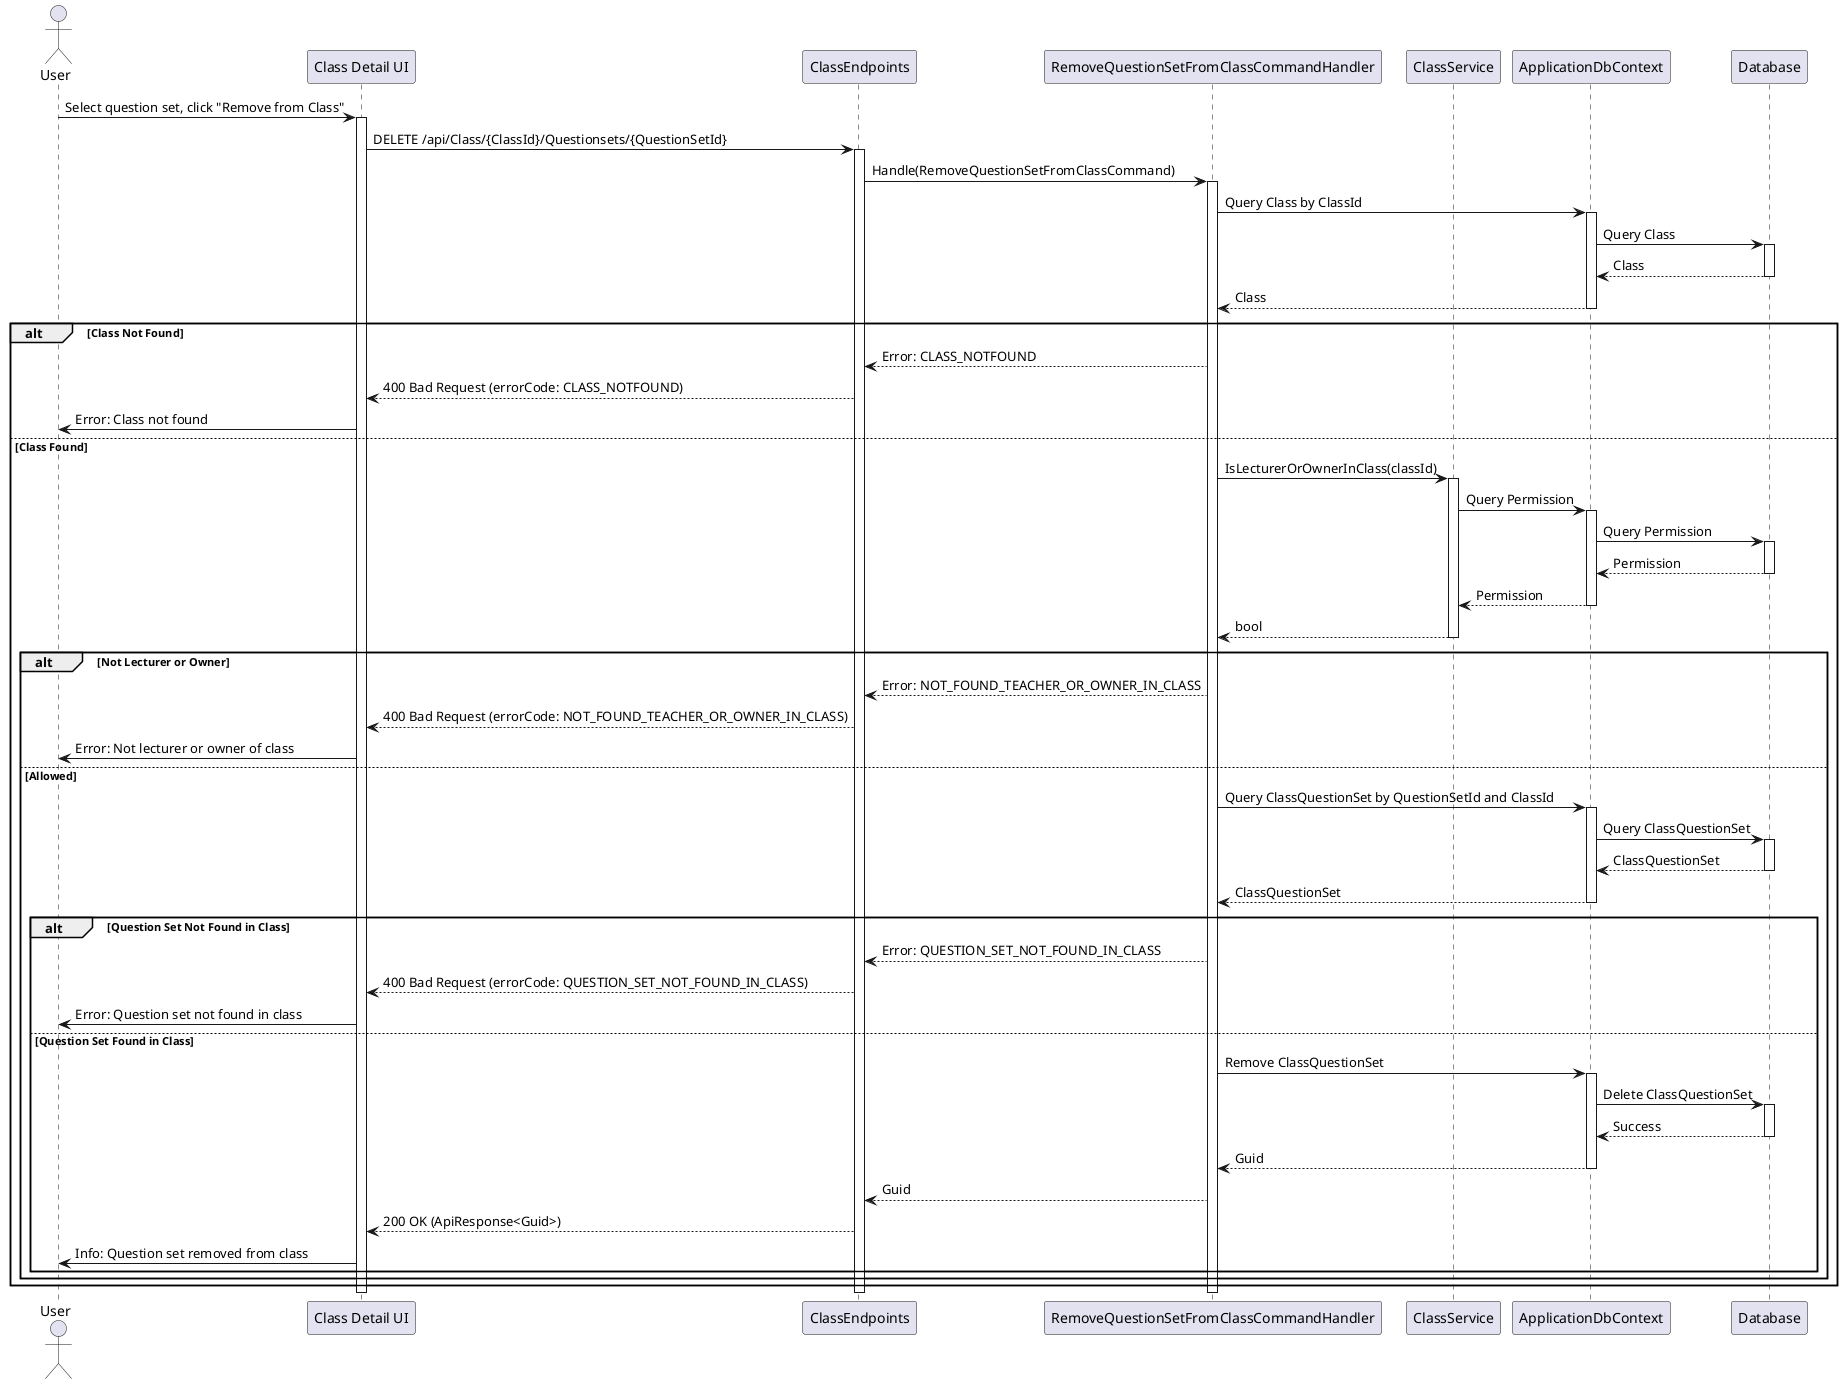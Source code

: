 @startuml
actor User
participant "Class Detail UI" as UI
participant ClassEndpoints
participant RemoveQuestionSetFromClassCommandHandler as Handler
participant ClassService
participant ApplicationDbContext
participant Database

User -> UI : Select question set, click "Remove from Class"
activate UI
UI -> ClassEndpoints : DELETE /api/Class/{ClassId}/Questionsets/{QuestionSetId}
activate ClassEndpoints
ClassEndpoints -> Handler : Handle(RemoveQuestionSetFromClassCommand)
activate Handler
Handler -> ApplicationDbContext : Query Class by ClassId
activate ApplicationDbContext
ApplicationDbContext -> Database : Query Class
activate Database
Database --> ApplicationDbContext : Class
deactivate Database
ApplicationDbContext --> Handler : Class
deactivate ApplicationDbContext
alt Class Not Found
    Handler --> ClassEndpoints : Error: CLASS_NOTFOUND
    ClassEndpoints --> UI : 400 Bad Request (errorCode: CLASS_NOTFOUND)
    UI -> User : Error: Class not found
else Class Found
    Handler -> ClassService : IsLecturerOrOwnerInClass(classId)
    activate ClassService
    ClassService -> ApplicationDbContext : Query Permission
    activate ApplicationDbContext
    ApplicationDbContext -> Database : Query Permission
    activate Database
    Database --> ApplicationDbContext : Permission
    deactivate Database
    ApplicationDbContext --> ClassService : Permission
    deactivate ApplicationDbContext
    ClassService --> Handler : bool
    deactivate ClassService
    alt Not Lecturer or Owner
        Handler --> ClassEndpoints : Error: NOT_FOUND_TEACHER_OR_OWNER_IN_CLASS
        ClassEndpoints --> UI : 400 Bad Request (errorCode: NOT_FOUND_TEACHER_OR_OWNER_IN_CLASS)
        UI -> User : Error: Not lecturer or owner of class
    else Allowed
        Handler -> ApplicationDbContext : Query ClassQuestionSet by QuestionSetId and ClassId
        activate ApplicationDbContext
        ApplicationDbContext -> Database : Query ClassQuestionSet
        activate Database
        Database --> ApplicationDbContext : ClassQuestionSet
        deactivate Database
        ApplicationDbContext --> Handler : ClassQuestionSet
        deactivate ApplicationDbContext
        alt Question Set Not Found in Class
            Handler --> ClassEndpoints : Error: QUESTION_SET_NOT_FOUND_IN_CLASS
            ClassEndpoints --> UI : 400 Bad Request (errorCode: QUESTION_SET_NOT_FOUND_IN_CLASS)
            UI -> User : Error: Question set not found in class
        else Question Set Found in Class
            Handler -> ApplicationDbContext : Remove ClassQuestionSet
            activate ApplicationDbContext
            ApplicationDbContext -> Database : Delete ClassQuestionSet
            activate Database
            Database --> ApplicationDbContext : Success
            deactivate Database
            ApplicationDbContext --> Handler : Guid
            deactivate ApplicationDbContext
            Handler --> ClassEndpoints : Guid
            ClassEndpoints --> UI : 200 OK (ApiResponse<Guid>)
            UI -> User : Info: Question set removed from class
        end
    end
end
deactivate Handler
deactivate ClassEndpoints
deactivate UI
@enduml